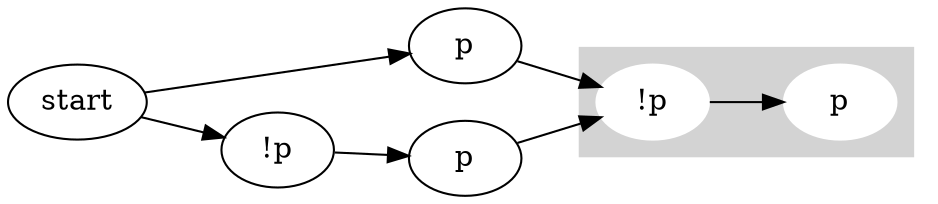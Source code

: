digraph G {
	rankdir=LR
	start [label=start]
	0 [label=p]
	start -> 0
	1 [label="!p"]
	start -> 1
	2 [label=p]
	1 -> 2
	subgraph cluster_0 {
		node [color=white style=filled]
		3 [label="!p"]
		4 [label=p]
		3 -> 4
		color=lightgrey style=filled
	}
	2 -> 3
	0 -> 3
}
